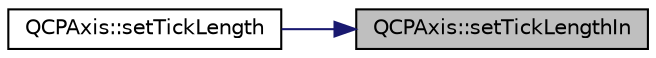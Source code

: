 digraph "QCPAxis::setTickLengthIn"
{
 // LATEX_PDF_SIZE
  edge [fontname="Helvetica",fontsize="10",labelfontname="Helvetica",labelfontsize="10"];
  node [fontname="Helvetica",fontsize="10",shape=record];
  rankdir="RL";
  Node1 [label="QCPAxis::setTickLengthIn",height=0.2,width=0.4,color="black", fillcolor="grey75", style="filled", fontcolor="black",tooltip=" "];
  Node1 -> Node2 [dir="back",color="midnightblue",fontsize="10",style="solid",fontname="Helvetica"];
  Node2 [label="QCPAxis::setTickLength",height=0.2,width=0.4,color="black", fillcolor="white", style="filled",URL="$classQCPAxis.html#a62ec40bebe3540e9c1479a8fd2be3b0d",tooltip=" "];
}
